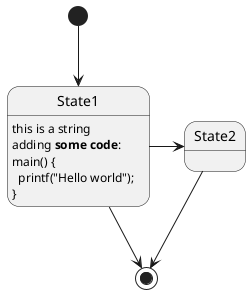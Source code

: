{
  "sha1": "sbt7wivmcetjp8kb4ovte5a1xhy0mnw",
  "insertion": {
    "when": "2024-11-23T15:35:39.171Z",
    "url": "https://forum.plantuml.net/17579/how-to-add-a-snippet-of-code-inside-a-state-in-a-statechart",
    "user": "The-Lum"
  }
}
@startuml
[*] --> State1
State1 --> [*]
State1 : this is a string
State1 : adding **some code**:\n\
main() {\n\
  printf("Hello world");\n\
}

State1 -> State2
State2 --> [*]
@enduml
